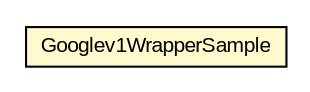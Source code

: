 #!/usr/local/bin/dot
#
# Class diagram 
# Generated by UMLGraph version R5_6-24-gf6e263 (http://www.umlgraph.org/)
#

digraph G {
	edge [fontname="arial",fontsize=10,labelfontname="arial",labelfontsize=10];
	node [fontname="arial",fontsize=10,shape=plaintext];
	nodesep=0.25;
	ranksep=0.5;
	// org.osmdroid.google.sample.Googlev1WrapperSample
	c6 [label=<<table title="org.osmdroid.google.sample.Googlev1WrapperSample" border="0" cellborder="1" cellspacing="0" cellpadding="2" port="p" bgcolor="lemonChiffon" href="./Googlev1WrapperSample.html">
		<tr><td><table border="0" cellspacing="0" cellpadding="1">
<tr><td align="center" balign="center"> Googlev1WrapperSample </td></tr>
		</table></td></tr>
		</table>>, URL="./Googlev1WrapperSample.html", fontname="arial", fontcolor="black", fontsize=10.0];
}

